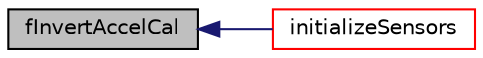 digraph "fInvertAccelCal"
{
  edge [fontname="Helvetica",fontsize="10",labelfontname="Helvetica",labelfontsize="10"];
  node [fontname="Helvetica",fontsize="10",shape=record];
  rankdir="LR";
  Node45 [label="fInvertAccelCal",height=0.2,width=0.4,color="black", fillcolor="grey75", style="filled", fontcolor="black"];
  Node45 -> Node46 [dir="back",color="midnightblue",fontsize="10",style="solid",fontname="Helvetica"];
  Node46 [label="initializeSensors",height=0.2,width=0.4,color="red", fillcolor="white", style="filled",URL="$sensor__fusion_8c.html#ae748e1330b5a94783c6d4ea2ad9e4f28"];
}
